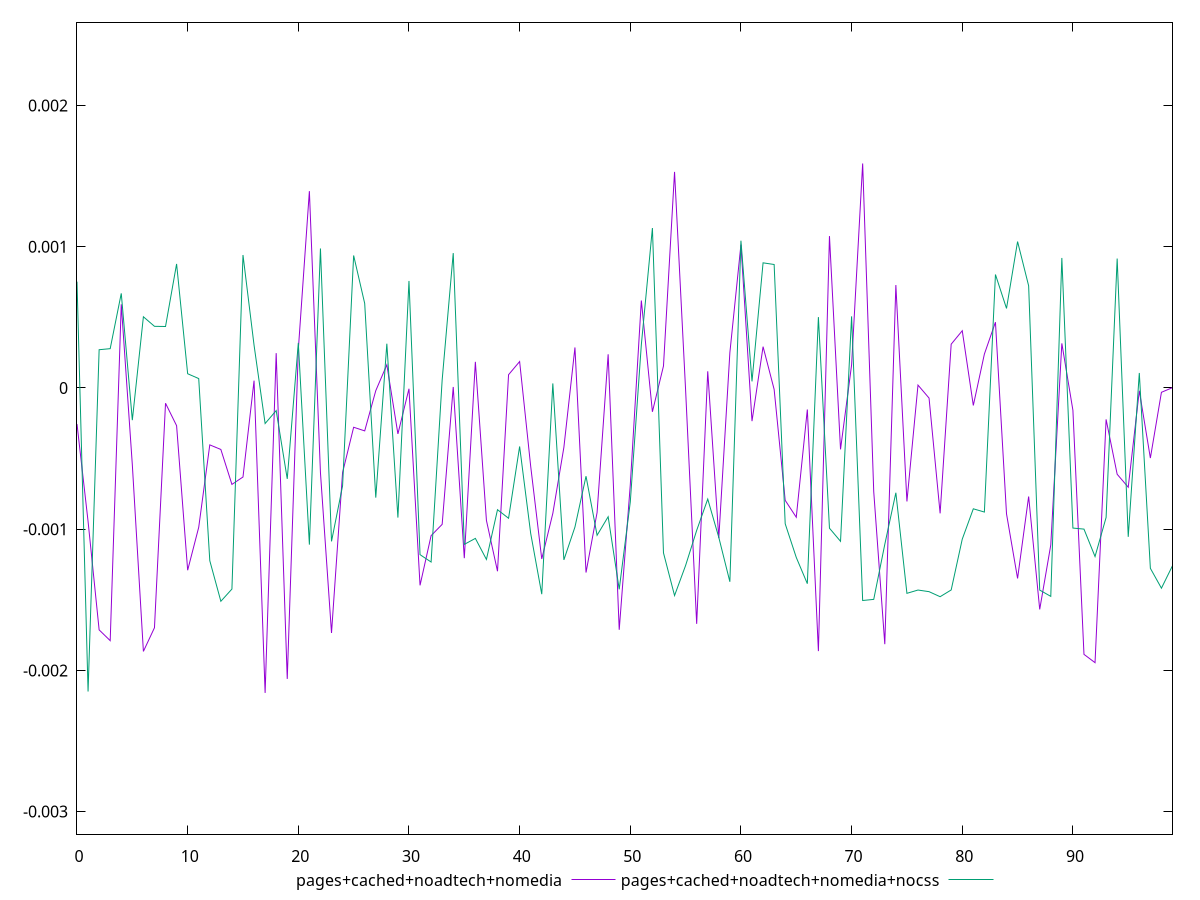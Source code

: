 reset

$pagesCachedNoadtechNomedia <<EOF
0 -0.00025544350408694563
1 -0.000945018636588904
2 -0.0017131898642731062
3 -0.0017895296405605768
4 0.0005928284633523323
5 -0.0005445769641885395
6 -0.0018655911587643736
7 -0.0016980287717471398
8 -0.00010795050324434365
9 -0.0002669780620180445
10 -0.001290716521831136
11 -0.000986451521743159
12 -0.00040291230943308165
13 -0.0004355540818916759
14 -0.0006827997370234984
15 -0.000630455304528249
16 0.0000521367290978153
17 -0.002159735026158665
18 0.00024688851756599994
19 -0.0020605768245078697
20 0.0002701448978914667
21 0.0013941770407286094
22 -0.0005994032075787303
23 -0.0017349208476887478
24 -0.0005994075742272001
25 -0.000278237945383635
26 -0.0003038424878436613
27 -0.00001912411728945962
28 0.00016411530081897606
29 -0.0003253167990729694
30 -0.000005476972058809926
31 -0.0013978072323015595
32 -0.0010456877039371703
33 -0.0009656220332216053
34 0.000007201153001702709
35 -0.0012054398490911602
36 0.00018505142865698904
37 -0.0009379581991211305
38 -0.0012978367313042304
39 0.00009406975157871949
40 0.00018720325614065558
41 -0.0005548357259601456
42 -0.0012109906327239489
43 -0.0008880988237064596
44 -0.0004199346217845804
45 0.00028695989971156967
46 -0.0013070197297530026
47 -0.0008816086645662801
48 0.00023856020555794167
49 -0.001712563559409397
50 -0.0006869502490663149
51 0.0006194441026765765
52 -0.00016863133375482063
53 0.00015572252723448088
54 0.0015306236169530065
55 -0.000016073725085601587
56 -0.0016702014082458417
57 0.00011820373179395327
58 -0.0010633643293737282
59 0.0002507145136309813
60 0.001014672538214048
61 -0.0002347508650746002
62 0.0002926439807934972
63 -0.000010056130520244565
64 -0.0007958227202367496
65 -0.0009154612913870339
66 -0.00015225764870707427
67 -0.001863674431813489
68 0.001075773602002139
69 -0.0004345192291507538
70 0.0001632306129892902
71 0.0015899335474080687
72 -0.0007336888586122322
73 -0.0018143001931255538
74 0.0007290002261645292
75 -0.0008036476884067612
76 0.00002049898170968234
77 -0.00007141685158724154
78 -0.0008879144297250202
79 0.0003102541811454473
80 0.0004055554210277756
81 -0.00012377139454245177
82 0.00024020338388930362
83 0.00046610682018409234
84 -0.0008913724011677379
85 -0.001348760846955535
86 -0.000768585035146202
87 -0.0015682429360307324
88 -0.0011117847637864108
89 0.0003160232804491986
90 -0.0001580281854623472
91 -0.0018865043760015298
92 -0.0019454276048920804
93 -0.00022240770922442586
94 -0.0006110482547694931
95 -0.0007027958355560277
96 -0.000019645106642368627
97 -0.0004962428634237931
98 -0.000030640301912078506
99 0.000002601929588760821
EOF

$pagesCachedNoadtechNomediaNocss <<EOF
0 0.0007531824656992793
1 -0.002149558310056218
2 0.0002710653681286708
3 0.00027846314162273194
4 0.0006700880951754758
5 -0.00022787127203099597
6 0.0005042964295923636
7 0.0004367495052245797
8 0.00043543878734249655
9 0.000878596465297924
10 0.00010097167588018277
11 0.00006652160395326859
12 -0.0012230877856746474
13 -0.0015106171730854374
14 -0.0014240268304429031
15 0.0009417421236846829
16 0.0003031161280877
17 -0.0002517051029630395
18 -0.00016000952772389428
19 -0.0006437960474612474
20 0.00031933963296407257
21 -0.0011093942536291195
22 0.0009878934907036647
23 -0.0010863022148519467
24 -0.0006927869633795124
25 0.0009384791097172892
26 0.0005984772470705397
27 -0.0007764423403186664
28 0.000313746327273793
29 -0.0009180068107653178
30 0.0007582096537288426
31 -0.0011805461169538338
32 -0.001232547437961689
33 0.00005698747494784009
34 0.0009553566720461821
35 -0.0011076654249547319
36 -0.0010651572631908933
37 -0.0012142812802329393
38 -0.0008619406517528961
39 -0.0009226949343730161
40 -0.0004140624838414174
41 -0.0010300566713171053
42 -0.0014603111718465033
43 0.00003223263551983338
44 -0.0012174904835884786
45 -0.0009845961704446952
46 -0.0006247687318033962
47 -0.0010431367745334097
48 -0.0009118610573555363
49 -0.0014260380188700482
50 -0.000807452510420939
51 0.0003070635564180246
52 0.001132959799760902
53 -0.00116787379265584
54 -0.001470077084809867
55 -0.0012568648639349278
56 -0.0010085037231820297
57 -0.0007867936949151305
58 -0.001058347189965158
59 -0.0013724197382753982
60 0.0010429871811643092
61 0.00004670974795015284
62 0.0008864006090232891
63 0.0008745912588695066
64 -0.0009617257122713878
65 -0.0012000925101600466
66 -0.0013859018342037616
67 0.0005022545661513527
68 -0.0009930585350807729
69 -0.0010858498618146
70 0.000507530756490205
71 -0.0015051453551987498
72 -0.00149714683759535
73 -0.0011074598606699397
74 -0.000741900240217544
75 -0.0014542950837359175
76 -0.0014310205936704284
77 -0.0014424984824690451
78 -0.0014782185616663247
79 -0.0014304075097910118
80 -0.0010706213854510455
81 -0.0008556686401040182
82 -0.0008786053100517104
83 0.0008035846768324313
84 0.0005635137415297843
85 0.0010369992240378296
86 0.0007234858902573589
87 -0.001431329268002512
88 -0.0014758314218317075
89 0.0009211091136920486
90 -0.0009920086747285083
91 -0.0009995340680303195
92 -0.0011937936146771042
93 -0.0009167963323933964
94 0.0009169004320615633
95 -0.001054129432533684
96 0.00010634224488739256
97 -0.0012769960512192834
98 -0.001417946059446703
99 -0.001258723463614147
EOF

set key outside below
set xrange [0:99]
set yrange [-0.003159735026158665:0.0025899335474080685]
set trange [-0.003159735026158665:0.0025899335474080685]
set terminal svg size 640, 520 enhanced background rgb 'white'
set output "report_00026_2021-02-22T21:38:55.199Z/meta/pScore-difference/comparison/line/3_vs_4.svg"

plot $pagesCachedNoadtechNomedia title "pages+cached+noadtech+nomedia" with line, \
     $pagesCachedNoadtechNomediaNocss title "pages+cached+noadtech+nomedia+nocss" with line

reset
